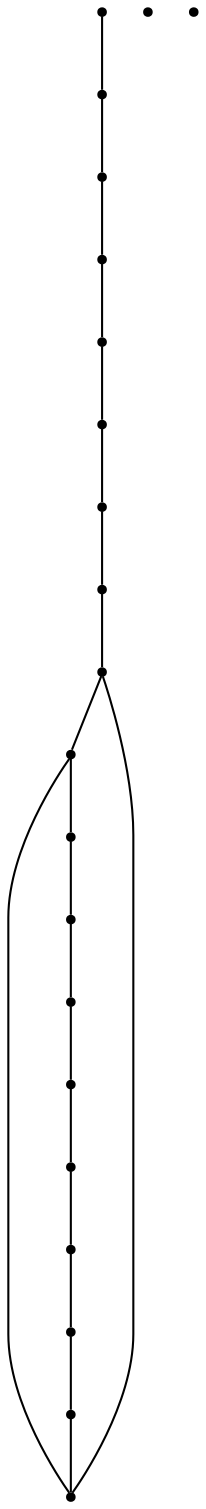 graph {
  node [shape=point,comment="{\"directed\":false,\"doi\":\"10.1007/978-3-642-36763-2_8\",\"figure\":\"4 (3)\"}"]

  v0 [pos="1430.1570751599775,1582.4873754323291"]
  v1 [pos="1430.1581249585743,1685.0676692597362"]
  v2 [pos="1392.4424561432204,1568.0474006845536"]
  v3 [pos="1392.4435059418172,1660.313608516958"]
  v4 [pos="1354.9154011424114,1554.35777251348"]
  v5 [pos="1354.912251746621,1636.30963999611"]
  v6 [pos="1333.7126506964821,1682.2537106253722"]
  v7 [pos="1317.2006548773395,1540.2929710540552"]
  v8 [pos="1317.201704675936,1611.1805331423666"]
  v9 [pos="1333.713573246764,1708.5090050254441"]
  v10 [pos="1279.6735998765303,1526.9761633896937"]
  v11 [pos="1279.6746496751268,1587.3641512656939"]
  v12 [pos="1241.958980859773,1514.4125955875627"]
  v13 [pos="1241.9599034100552,1564.2978616109513"]
  v14 [pos="1204.4319258589637,1500.347794128138"]
  v15 [pos="1204.4328484092457,1539.5438008681729"]
  v16 [pos="1166.7192791910854,1487.034261281463"]
  v17 [pos="1166.7182293924886,1515.9150056356757"]
  v18 [pos="1129.1922241902762,1474.092499728066"]
  v19 [pos="1129.1911743916794,1492.8487159809329"]
  v20 [pos="1091.4764281266077,1469.7824263261903"]

  v1 -- v0 [id="-2",pos="1430.1581249585743,1685.0676692597362 1430.1570751599775,1582.4873754323291 1430.1570751599775,1582.4873754323291 1430.1570751599775,1582.4873754323291"]
  v0 -- v20 [id="-4",pos="1430.1570751599775,1582.4873754323291 1430.1561526096957,1449.901993776476 1430.1561526096957,1449.901993776476 1430.1561526096957,1449.901993776476 1091.474455777729,1449.901993776476 1091.474455777729,1449.901993776476 1091.474455777729,1449.901993776476 1091.4764281266077,1469.7824263261903 1091.4764281266077,1469.7824263261903 1091.4764281266077,1469.7824263261903"]
  v1 -- v20 [id="-6",pos="1430.1581249585743,1685.0676692597362 1430.1561526096957,1733.4484268081449 1430.1561526096957,1733.4484268081449 1430.1561526096957,1733.4484268081449 1091.474455777729,1733.4484268081449 1091.474455777729,1733.4484268081449 1091.474455777729,1733.4484268081449 1091.4764281266077,1469.7824263261903 1091.4764281266077,1469.7824263261903 1091.4764281266077,1469.7824263261903"]
  v20 -- v19 [id="-9",pos="1091.4764281266077,1469.7824263261903 1129.1911743916794,1492.8487159809329 1129.1911743916794,1492.8487159809329 1129.1911743916794,1492.8487159809329"]
  v2 -- v0 [id="-12",pos="1392.4424561432204,1568.0474006845536 1430.1570751599775,1582.4873754323291 1430.1570751599775,1582.4873754323291 1430.1570751599775,1582.4873754323291"]
  v3 -- v1 [id="-13",pos="1392.4435059418172,1660.313608516958 1430.1581249585743,1685.0676692597362 1430.1581249585743,1685.0676692597362 1430.1581249585743,1685.0676692597362"]
  v4 -- v2 [id="-16",pos="1354.9154011424114,1554.35777251348 1392.4424561432204,1568.0474006845536 1392.4424561432204,1568.0474006845536 1392.4424561432204,1568.0474006845536"]
  v5 -- v3 [id="-18",pos="1354.912251746621,1636.30963999611 1392.4435059418172,1660.313608516958 1392.4435059418172,1660.313608516958 1392.4435059418172,1660.313608516958"]
  v19 -- v17 [id="-20",pos="1129.1911743916794,1492.8487159809329 1166.7182293924886,1515.9150056356757 1166.7182293924886,1515.9150056356757 1166.7182293924886,1515.9150056356757"]
  v18 -- v16 [id="-21",pos="1129.1922241902762,1474.092499728066 1166.7192791910854,1487.034261281463 1166.7192791910854,1487.034261281463 1166.7192791910854,1487.034261281463"]
  v7 -- v4 [id="-23",pos="1317.2006548773395,1540.2929710540552 1354.9154011424114,1554.35777251348 1354.9154011424114,1554.35777251348 1354.9154011424114,1554.35777251348"]
  v8 -- v5 [id="-24",pos="1317.201704675936,1611.1805331423666 1354.912251746621,1636.30963999611 1354.912251746621,1636.30963999611 1354.912251746621,1636.30963999611"]
  v17 -- v15 [id="-29",pos="1166.7182293924886,1515.9150056356757 1204.4328484092457,1539.5438008681729 1204.4328484092457,1539.5438008681729 1204.4328484092457,1539.5438008681729"]
  v16 -- v14 [id="-30",pos="1166.7192791910854,1487.034261281463 1204.4319258589637,1500.347794128138 1204.4319258589637,1500.347794128138 1204.4319258589637,1500.347794128138"]
  v10 -- v7 [id="-33",pos="1279.6735998765303,1526.9761633896937 1317.2006548773395,1540.2929710540552 1317.2006548773395,1540.2929710540552 1317.2006548773395,1540.2929710540552"]
  v11 -- v8 [id="-34",pos="1279.6746496751268,1587.3641512656939 1317.201704675936,1611.1805331423666 1317.201704675936,1611.1805331423666 1317.201704675936,1611.1805331423666"]
  v15 -- v13 [id="-36",pos="1204.4328484092457,1539.5438008681729 1241.9599034100552,1564.2978616109513 1241.9599034100552,1564.2978616109513 1241.9599034100552,1564.2978616109513"]
  v14 -- v12 [id="-38",pos="1204.4319258589637,1500.347794128138 1241.958980859773,1514.4125955875627 1241.958980859773,1514.4125955875627 1241.958980859773,1514.4125955875627"]
  v12 -- v10 [id="-40",pos="1241.958980859773,1514.4125955875627 1279.6735998765303,1526.9761633896937 1279.6735998765303,1526.9761633896937 1279.6735998765303,1526.9761633896937"]
  v13 -- v11 [id="-41",pos="1241.9599034100552,1564.2978616109513 1279.6746496751268,1587.3641512656939 1279.6746496751268,1587.3641512656939 1279.6746496751268,1587.3641512656939"]
}